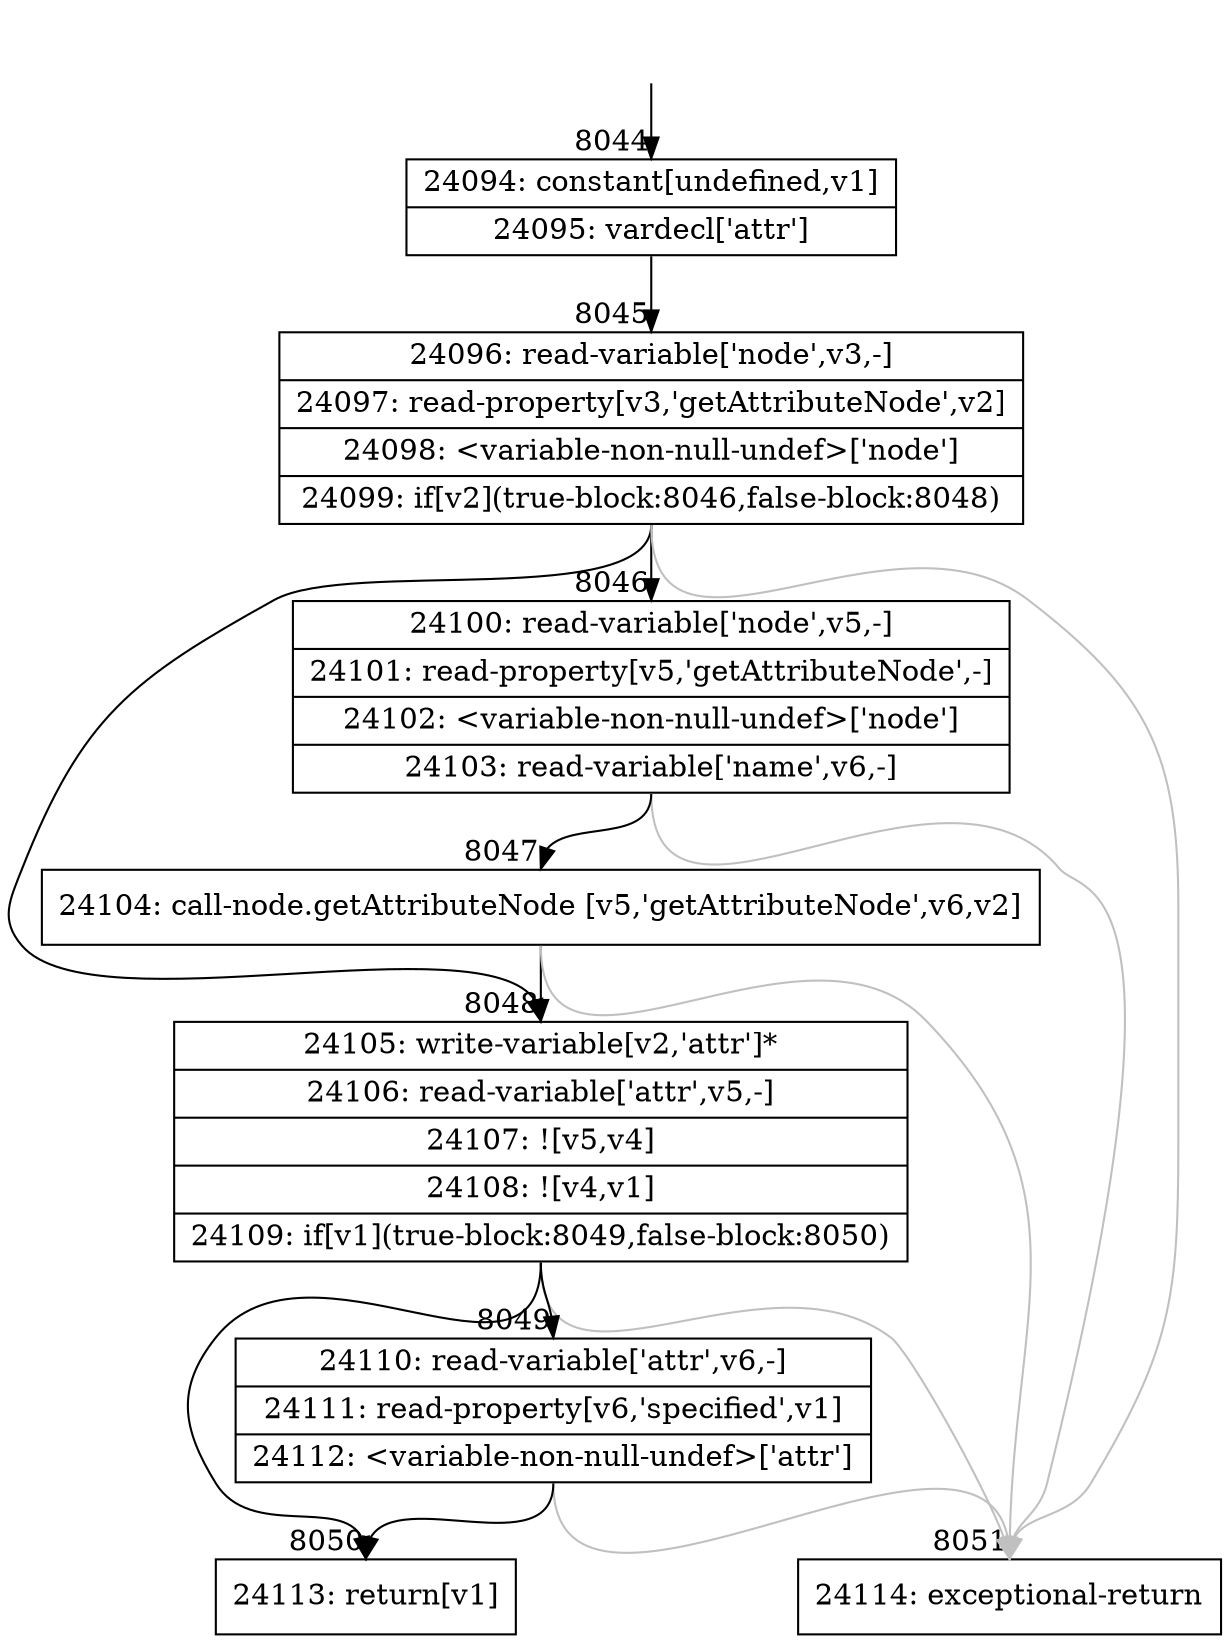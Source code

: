 digraph {
rankdir="TD"
BB_entry543[shape=none,label=""];
BB_entry543 -> BB8044 [tailport=s, headport=n, headlabel="    8044"]
BB8044 [shape=record label="{24094: constant[undefined,v1]|24095: vardecl['attr']}" ] 
BB8044 -> BB8045 [tailport=s, headport=n, headlabel="      8045"]
BB8045 [shape=record label="{24096: read-variable['node',v3,-]|24097: read-property[v3,'getAttributeNode',v2]|24098: \<variable-non-null-undef\>['node']|24099: if[v2](true-block:8046,false-block:8048)}" ] 
BB8045 -> BB8048 [tailport=s, headport=n, headlabel="      8048"]
BB8045 -> BB8046 [tailport=s, headport=n, headlabel="      8046"]
BB8045 -> BB8051 [tailport=s, headport=n, color=gray, headlabel="      8051"]
BB8046 [shape=record label="{24100: read-variable['node',v5,-]|24101: read-property[v5,'getAttributeNode',-]|24102: \<variable-non-null-undef\>['node']|24103: read-variable['name',v6,-]}" ] 
BB8046 -> BB8047 [tailport=s, headport=n, headlabel="      8047"]
BB8046 -> BB8051 [tailport=s, headport=n, color=gray]
BB8047 [shape=record label="{24104: call-node.getAttributeNode [v5,'getAttributeNode',v6,v2]}" ] 
BB8047 -> BB8048 [tailport=s, headport=n]
BB8047 -> BB8051 [tailport=s, headport=n, color=gray]
BB8048 [shape=record label="{24105: write-variable[v2,'attr']*|24106: read-variable['attr',v5,-]|24107: ![v5,v4]|24108: ![v4,v1]|24109: if[v1](true-block:8049,false-block:8050)}" ] 
BB8048 -> BB8050 [tailport=s, headport=n, headlabel="      8050"]
BB8048 -> BB8049 [tailport=s, headport=n, headlabel="      8049"]
BB8048 -> BB8051 [tailport=s, headport=n, color=gray]
BB8049 [shape=record label="{24110: read-variable['attr',v6,-]|24111: read-property[v6,'specified',v1]|24112: \<variable-non-null-undef\>['attr']}" ] 
BB8049 -> BB8050 [tailport=s, headport=n]
BB8049 -> BB8051 [tailport=s, headport=n, color=gray]
BB8050 [shape=record label="{24113: return[v1]}" ] 
BB8051 [shape=record label="{24114: exceptional-return}" ] 
//#$~ 11268
}
